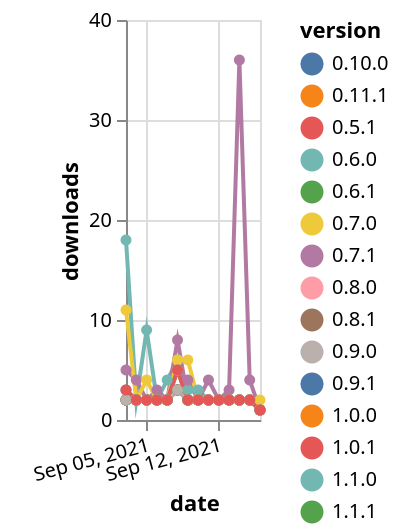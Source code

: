 {"$schema": "https://vega.github.io/schema/vega-lite/v5.json", "description": "A simple bar chart with embedded data.", "data": {"values": [{"date": "2021-09-03", "total": 1766, "delta": 18, "version": "1.1.0"}, {"date": "2021-09-04", "total": 1768, "delta": 2, "version": "1.1.0"}, {"date": "2021-09-05", "total": 1777, "delta": 9, "version": "1.1.0"}, {"date": "2021-09-06", "total": 1779, "delta": 2, "version": "1.1.0"}, {"date": "2021-09-07", "total": 1783, "delta": 4, "version": "1.1.0"}, {"date": "2021-09-08", "total": 1789, "delta": 6, "version": "1.1.0"}, {"date": "2021-09-09", "total": 1792, "delta": 3, "version": "1.1.0"}, {"date": "2021-09-10", "total": 1795, "delta": 3, "version": "1.1.0"}, {"date": "2021-09-11", "total": 1797, "delta": 2, "version": "1.1.0"}, {"date": "2021-09-12", "total": 1799, "delta": 2, "version": "1.1.0"}, {"date": "2021-09-13", "total": 1801, "delta": 2, "version": "1.1.0"}, {"date": "2021-09-14", "total": 1803, "delta": 2, "version": "1.1.0"}, {"date": "2021-09-15", "total": 1805, "delta": 2, "version": "1.1.0"}, {"date": "2021-09-16", "total": 1806, "delta": 1, "version": "1.1.0"}, {"date": "2021-09-03", "total": 3711, "delta": 5, "version": "1.3.0"}, {"date": "2021-09-04", "total": 3715, "delta": 4, "version": "1.3.0"}, {"date": "2021-09-05", "total": 3717, "delta": 2, "version": "1.3.0"}, {"date": "2021-09-06", "total": 3720, "delta": 3, "version": "1.3.0"}, {"date": "2021-09-07", "total": 3722, "delta": 2, "version": "1.3.0"}, {"date": "2021-09-08", "total": 3725, "delta": 3, "version": "1.3.0"}, {"date": "2021-09-09", "total": 3729, "delta": 4, "version": "1.3.0"}, {"date": "2021-09-10", "total": 3731, "delta": 2, "version": "1.3.0"}, {"date": "2021-09-11", "total": 3735, "delta": 4, "version": "1.3.0"}, {"date": "2021-09-12", "total": 3737, "delta": 2, "version": "1.3.0"}, {"date": "2021-09-13", "total": 3740, "delta": 3, "version": "1.3.0"}, {"date": "2021-09-14", "total": 3776, "delta": 36, "version": "1.3.0"}, {"date": "2021-09-15", "total": 3780, "delta": 4, "version": "1.3.0"}, {"date": "2021-09-16", "total": 3781, "delta": 1, "version": "1.3.0"}, {"date": "2021-09-03", "total": 1756, "delta": 2, "version": "1.0.1"}, {"date": "2021-09-04", "total": 1758, "delta": 2, "version": "1.0.1"}, {"date": "2021-09-05", "total": 1760, "delta": 2, "version": "1.0.1"}, {"date": "2021-09-06", "total": 1762, "delta": 2, "version": "1.0.1"}, {"date": "2021-09-07", "total": 1764, "delta": 2, "version": "1.0.1"}, {"date": "2021-09-08", "total": 1767, "delta": 3, "version": "1.0.1"}, {"date": "2021-09-09", "total": 1769, "delta": 2, "version": "1.0.1"}, {"date": "2021-09-10", "total": 1771, "delta": 2, "version": "1.0.1"}, {"date": "2021-09-11", "total": 1773, "delta": 2, "version": "1.0.1"}, {"date": "2021-09-12", "total": 1775, "delta": 2, "version": "1.0.1"}, {"date": "2021-09-13", "total": 1777, "delta": 2, "version": "1.0.1"}, {"date": "2021-09-14", "total": 1779, "delta": 2, "version": "1.0.1"}, {"date": "2021-09-15", "total": 1781, "delta": 2, "version": "1.0.1"}, {"date": "2021-09-16", "total": 1782, "delta": 1, "version": "1.0.1"}, {"date": "2021-09-03", "total": 1921, "delta": 2, "version": "1.0.0"}, {"date": "2021-09-04", "total": 1923, "delta": 2, "version": "1.0.0"}, {"date": "2021-09-05", "total": 1925, "delta": 2, "version": "1.0.0"}, {"date": "2021-09-06", "total": 1927, "delta": 2, "version": "1.0.0"}, {"date": "2021-09-07", "total": 1929, "delta": 2, "version": "1.0.0"}, {"date": "2021-09-08", "total": 1932, "delta": 3, "version": "1.0.0"}, {"date": "2021-09-09", "total": 1934, "delta": 2, "version": "1.0.0"}, {"date": "2021-09-10", "total": 1936, "delta": 2, "version": "1.0.0"}, {"date": "2021-09-11", "total": 1938, "delta": 2, "version": "1.0.0"}, {"date": "2021-09-12", "total": 1940, "delta": 2, "version": "1.0.0"}, {"date": "2021-09-13", "total": 1942, "delta": 2, "version": "1.0.0"}, {"date": "2021-09-14", "total": 1944, "delta": 2, "version": "1.0.0"}, {"date": "2021-09-15", "total": 1946, "delta": 2, "version": "1.0.0"}, {"date": "2021-09-16", "total": 1947, "delta": 1, "version": "1.0.0"}, {"date": "2021-09-03", "total": 2698, "delta": 2, "version": "0.7.0"}, {"date": "2021-09-04", "total": 2700, "delta": 2, "version": "0.7.0"}, {"date": "2021-09-05", "total": 2702, "delta": 2, "version": "0.7.0"}, {"date": "2021-09-06", "total": 2704, "delta": 2, "version": "0.7.0"}, {"date": "2021-09-07", "total": 2706, "delta": 2, "version": "0.7.0"}, {"date": "2021-09-08", "total": 2711, "delta": 5, "version": "0.7.0"}, {"date": "2021-09-09", "total": 2713, "delta": 2, "version": "0.7.0"}, {"date": "2021-09-10", "total": 2715, "delta": 2, "version": "0.7.0"}, {"date": "2021-09-11", "total": 2717, "delta": 2, "version": "0.7.0"}, {"date": "2021-09-12", "total": 2719, "delta": 2, "version": "0.7.0"}, {"date": "2021-09-13", "total": 2721, "delta": 2, "version": "0.7.0"}, {"date": "2021-09-14", "total": 2723, "delta": 2, "version": "0.7.0"}, {"date": "2021-09-15", "total": 2725, "delta": 2, "version": "0.7.0"}, {"date": "2021-09-16", "total": 2726, "delta": 1, "version": "0.7.0"}, {"date": "2021-09-03", "total": 2696, "delta": 2, "version": "0.8.1"}, {"date": "2021-09-04", "total": 2698, "delta": 2, "version": "0.8.1"}, {"date": "2021-09-05", "total": 2700, "delta": 2, "version": "0.8.1"}, {"date": "2021-09-06", "total": 2702, "delta": 2, "version": "0.8.1"}, {"date": "2021-09-07", "total": 2704, "delta": 2, "version": "0.8.1"}, {"date": "2021-09-08", "total": 2709, "delta": 5, "version": "0.8.1"}, {"date": "2021-09-09", "total": 2711, "delta": 2, "version": "0.8.1"}, {"date": "2021-09-10", "total": 2713, "delta": 2, "version": "0.8.1"}, {"date": "2021-09-11", "total": 2715, "delta": 2, "version": "0.8.1"}, {"date": "2021-09-12", "total": 2717, "delta": 2, "version": "0.8.1"}, {"date": "2021-09-13", "total": 2719, "delta": 2, "version": "0.8.1"}, {"date": "2021-09-14", "total": 2721, "delta": 2, "version": "0.8.1"}, {"date": "2021-09-15", "total": 2723, "delta": 2, "version": "0.8.1"}, {"date": "2021-09-16", "total": 2724, "delta": 1, "version": "0.8.1"}, {"date": "2021-09-03", "total": 3443, "delta": 2, "version": "0.6.1"}, {"date": "2021-09-04", "total": 3445, "delta": 2, "version": "0.6.1"}, {"date": "2021-09-05", "total": 3447, "delta": 2, "version": "0.6.1"}, {"date": "2021-09-06", "total": 3449, "delta": 2, "version": "0.6.1"}, {"date": "2021-09-07", "total": 3451, "delta": 2, "version": "0.6.1"}, {"date": "2021-09-08", "total": 3456, "delta": 5, "version": "0.6.1"}, {"date": "2021-09-09", "total": 3458, "delta": 2, "version": "0.6.1"}, {"date": "2021-09-10", "total": 3460, "delta": 2, "version": "0.6.1"}, {"date": "2021-09-11", "total": 3462, "delta": 2, "version": "0.6.1"}, {"date": "2021-09-12", "total": 3464, "delta": 2, "version": "0.6.1"}, {"date": "2021-09-13", "total": 3466, "delta": 2, "version": "0.6.1"}, {"date": "2021-09-14", "total": 3468, "delta": 2, "version": "0.6.1"}, {"date": "2021-09-15", "total": 3470, "delta": 2, "version": "0.6.1"}, {"date": "2021-09-16", "total": 3471, "delta": 1, "version": "0.6.1"}, {"date": "2021-09-03", "total": 2233, "delta": 2, "version": "0.10.0"}, {"date": "2021-09-04", "total": 2235, "delta": 2, "version": "0.10.0"}, {"date": "2021-09-05", "total": 2237, "delta": 2, "version": "0.10.0"}, {"date": "2021-09-06", "total": 2239, "delta": 2, "version": "0.10.0"}, {"date": "2021-09-07", "total": 2241, "delta": 2, "version": "0.10.0"}, {"date": "2021-09-08", "total": 2244, "delta": 3, "version": "0.10.0"}, {"date": "2021-09-09", "total": 2246, "delta": 2, "version": "0.10.0"}, {"date": "2021-09-10", "total": 2248, "delta": 2, "version": "0.10.0"}, {"date": "2021-09-11", "total": 2250, "delta": 2, "version": "0.10.0"}, {"date": "2021-09-12", "total": 2252, "delta": 2, "version": "0.10.0"}, {"date": "2021-09-13", "total": 2254, "delta": 2, "version": "0.10.0"}, {"date": "2021-09-14", "total": 2256, "delta": 2, "version": "0.10.0"}, {"date": "2021-09-15", "total": 2258, "delta": 2, "version": "0.10.0"}, {"date": "2021-09-16", "total": 2259, "delta": 1, "version": "0.10.0"}, {"date": "2021-09-03", "total": 3285, "delta": 2, "version": "0.7.1"}, {"date": "2021-09-04", "total": 3287, "delta": 2, "version": "0.7.1"}, {"date": "2021-09-05", "total": 3289, "delta": 2, "version": "0.7.1"}, {"date": "2021-09-06", "total": 3291, "delta": 2, "version": "0.7.1"}, {"date": "2021-09-07", "total": 3293, "delta": 2, "version": "0.7.1"}, {"date": "2021-09-08", "total": 3301, "delta": 8, "version": "0.7.1"}, {"date": "2021-09-09", "total": 3303, "delta": 2, "version": "0.7.1"}, {"date": "2021-09-10", "total": 3305, "delta": 2, "version": "0.7.1"}, {"date": "2021-09-11", "total": 3307, "delta": 2, "version": "0.7.1"}, {"date": "2021-09-12", "total": 3309, "delta": 2, "version": "0.7.1"}, {"date": "2021-09-13", "total": 3311, "delta": 2, "version": "0.7.1"}, {"date": "2021-09-14", "total": 3313, "delta": 2, "version": "0.7.1"}, {"date": "2021-09-15", "total": 3315, "delta": 2, "version": "0.7.1"}, {"date": "2021-09-16", "total": 3316, "delta": 1, "version": "0.7.1"}, {"date": "2021-09-03", "total": 2319, "delta": 3, "version": "0.9.1"}, {"date": "2021-09-04", "total": 2321, "delta": 2, "version": "0.9.1"}, {"date": "2021-09-05", "total": 2323, "delta": 2, "version": "0.9.1"}, {"date": "2021-09-06", "total": 2325, "delta": 2, "version": "0.9.1"}, {"date": "2021-09-07", "total": 2327, "delta": 2, "version": "0.9.1"}, {"date": "2021-09-08", "total": 2330, "delta": 3, "version": "0.9.1"}, {"date": "2021-09-09", "total": 2332, "delta": 2, "version": "0.9.1"}, {"date": "2021-09-10", "total": 2334, "delta": 2, "version": "0.9.1"}, {"date": "2021-09-11", "total": 2336, "delta": 2, "version": "0.9.1"}, {"date": "2021-09-12", "total": 2338, "delta": 2, "version": "0.9.1"}, {"date": "2021-09-13", "total": 2340, "delta": 2, "version": "0.9.1"}, {"date": "2021-09-14", "total": 2342, "delta": 2, "version": "0.9.1"}, {"date": "2021-09-15", "total": 2344, "delta": 2, "version": "0.9.1"}, {"date": "2021-09-16", "total": 2345, "delta": 1, "version": "0.9.1"}, {"date": "2021-09-03", "total": 2655, "delta": 2, "version": "0.8.0"}, {"date": "2021-09-04", "total": 2657, "delta": 2, "version": "0.8.0"}, {"date": "2021-09-05", "total": 2659, "delta": 2, "version": "0.8.0"}, {"date": "2021-09-06", "total": 2661, "delta": 2, "version": "0.8.0"}, {"date": "2021-09-07", "total": 2663, "delta": 2, "version": "0.8.0"}, {"date": "2021-09-08", "total": 2668, "delta": 5, "version": "0.8.0"}, {"date": "2021-09-09", "total": 2670, "delta": 2, "version": "0.8.0"}, {"date": "2021-09-10", "total": 2672, "delta": 2, "version": "0.8.0"}, {"date": "2021-09-11", "total": 2674, "delta": 2, "version": "0.8.0"}, {"date": "2021-09-12", "total": 2676, "delta": 2, "version": "0.8.0"}, {"date": "2021-09-13", "total": 2678, "delta": 2, "version": "0.8.0"}, {"date": "2021-09-14", "total": 2680, "delta": 2, "version": "0.8.0"}, {"date": "2021-09-15", "total": 2682, "delta": 2, "version": "0.8.0"}, {"date": "2021-09-16", "total": 2683, "delta": 1, "version": "0.8.0"}, {"date": "2021-09-03", "total": 1391, "delta": 11, "version": "1.2.0"}, {"date": "2021-09-04", "total": 1393, "delta": 2, "version": "1.2.0"}, {"date": "2021-09-05", "total": 1397, "delta": 4, "version": "1.2.0"}, {"date": "2021-09-06", "total": 1399, "delta": 2, "version": "1.2.0"}, {"date": "2021-09-07", "total": 1401, "delta": 2, "version": "1.2.0"}, {"date": "2021-09-08", "total": 1407, "delta": 6, "version": "1.2.0"}, {"date": "2021-09-09", "total": 1413, "delta": 6, "version": "1.2.0"}, {"date": "2021-09-10", "total": 1415, "delta": 2, "version": "1.2.0"}, {"date": "2021-09-11", "total": 1417, "delta": 2, "version": "1.2.0"}, {"date": "2021-09-12", "total": 1419, "delta": 2, "version": "1.2.0"}, {"date": "2021-09-13", "total": 1421, "delta": 2, "version": "1.2.0"}, {"date": "2021-09-14", "total": 1423, "delta": 2, "version": "1.2.0"}, {"date": "2021-09-15", "total": 1425, "delta": 2, "version": "1.2.0"}, {"date": "2021-09-16", "total": 1427, "delta": 2, "version": "1.2.0"}, {"date": "2021-09-03", "total": 1956, "delta": 2, "version": "0.11.1"}, {"date": "2021-09-04", "total": 1958, "delta": 2, "version": "0.11.1"}, {"date": "2021-09-05", "total": 1960, "delta": 2, "version": "0.11.1"}, {"date": "2021-09-06", "total": 1962, "delta": 2, "version": "0.11.1"}, {"date": "2021-09-07", "total": 1964, "delta": 2, "version": "0.11.1"}, {"date": "2021-09-08", "total": 1967, "delta": 3, "version": "0.11.1"}, {"date": "2021-09-09", "total": 1969, "delta": 2, "version": "0.11.1"}, {"date": "2021-09-10", "total": 1971, "delta": 2, "version": "0.11.1"}, {"date": "2021-09-11", "total": 1973, "delta": 2, "version": "0.11.1"}, {"date": "2021-09-12", "total": 1975, "delta": 2, "version": "0.11.1"}, {"date": "2021-09-13", "total": 1977, "delta": 2, "version": "0.11.1"}, {"date": "2021-09-14", "total": 1979, "delta": 2, "version": "0.11.1"}, {"date": "2021-09-15", "total": 1981, "delta": 2, "version": "0.11.1"}, {"date": "2021-09-16", "total": 1982, "delta": 1, "version": "0.11.1"}, {"date": "2021-09-03", "total": 3444, "delta": 2, "version": "0.6.0"}, {"date": "2021-09-04", "total": 3446, "delta": 2, "version": "0.6.0"}, {"date": "2021-09-05", "total": 3448, "delta": 2, "version": "0.6.0"}, {"date": "2021-09-06", "total": 3450, "delta": 2, "version": "0.6.0"}, {"date": "2021-09-07", "total": 3452, "delta": 2, "version": "0.6.0"}, {"date": "2021-09-08", "total": 3457, "delta": 5, "version": "0.6.0"}, {"date": "2021-09-09", "total": 3459, "delta": 2, "version": "0.6.0"}, {"date": "2021-09-10", "total": 3461, "delta": 2, "version": "0.6.0"}, {"date": "2021-09-11", "total": 3463, "delta": 2, "version": "0.6.0"}, {"date": "2021-09-12", "total": 3465, "delta": 2, "version": "0.6.0"}, {"date": "2021-09-13", "total": 3467, "delta": 2, "version": "0.6.0"}, {"date": "2021-09-14", "total": 3469, "delta": 2, "version": "0.6.0"}, {"date": "2021-09-15", "total": 3471, "delta": 2, "version": "0.6.0"}, {"date": "2021-09-16", "total": 3472, "delta": 1, "version": "0.6.0"}, {"date": "2021-09-03", "total": 1063, "delta": 2, "version": "1.1.1"}, {"date": "2021-09-04", "total": 1065, "delta": 2, "version": "1.1.1"}, {"date": "2021-09-05", "total": 1067, "delta": 2, "version": "1.1.1"}, {"date": "2021-09-06", "total": 1069, "delta": 2, "version": "1.1.1"}, {"date": "2021-09-07", "total": 1071, "delta": 2, "version": "1.1.1"}, {"date": "2021-09-08", "total": 1074, "delta": 3, "version": "1.1.1"}, {"date": "2021-09-09", "total": 1076, "delta": 2, "version": "1.1.1"}, {"date": "2021-09-10", "total": 1078, "delta": 2, "version": "1.1.1"}, {"date": "2021-09-11", "total": 1080, "delta": 2, "version": "1.1.1"}, {"date": "2021-09-12", "total": 1082, "delta": 2, "version": "1.1.1"}, {"date": "2021-09-13", "total": 1084, "delta": 2, "version": "1.1.1"}, {"date": "2021-09-14", "total": 1086, "delta": 2, "version": "1.1.1"}, {"date": "2021-09-15", "total": 1088, "delta": 2, "version": "1.1.1"}, {"date": "2021-09-16", "total": 1089, "delta": 1, "version": "1.1.1"}, {"date": "2021-09-03", "total": 2291, "delta": 2, "version": "0.9.0"}, {"date": "2021-09-04", "total": 2293, "delta": 2, "version": "0.9.0"}, {"date": "2021-09-05", "total": 2295, "delta": 2, "version": "0.9.0"}, {"date": "2021-09-06", "total": 2297, "delta": 2, "version": "0.9.0"}, {"date": "2021-09-07", "total": 2299, "delta": 2, "version": "0.9.0"}, {"date": "2021-09-08", "total": 2302, "delta": 3, "version": "0.9.0"}, {"date": "2021-09-09", "total": 2304, "delta": 2, "version": "0.9.0"}, {"date": "2021-09-10", "total": 2306, "delta": 2, "version": "0.9.0"}, {"date": "2021-09-11", "total": 2308, "delta": 2, "version": "0.9.0"}, {"date": "2021-09-12", "total": 2310, "delta": 2, "version": "0.9.0"}, {"date": "2021-09-13", "total": 2312, "delta": 2, "version": "0.9.0"}, {"date": "2021-09-14", "total": 2314, "delta": 2, "version": "0.9.0"}, {"date": "2021-09-15", "total": 2316, "delta": 2, "version": "0.9.0"}, {"date": "2021-09-16", "total": 2317, "delta": 1, "version": "0.9.0"}, {"date": "2021-09-03", "total": 3497, "delta": 3, "version": "0.5.1"}, {"date": "2021-09-04", "total": 3499, "delta": 2, "version": "0.5.1"}, {"date": "2021-09-05", "total": 3501, "delta": 2, "version": "0.5.1"}, {"date": "2021-09-06", "total": 3503, "delta": 2, "version": "0.5.1"}, {"date": "2021-09-07", "total": 3505, "delta": 2, "version": "0.5.1"}, {"date": "2021-09-08", "total": 3510, "delta": 5, "version": "0.5.1"}, {"date": "2021-09-09", "total": 3512, "delta": 2, "version": "0.5.1"}, {"date": "2021-09-10", "total": 3514, "delta": 2, "version": "0.5.1"}, {"date": "2021-09-11", "total": 3516, "delta": 2, "version": "0.5.1"}, {"date": "2021-09-12", "total": 3518, "delta": 2, "version": "0.5.1"}, {"date": "2021-09-13", "total": 3520, "delta": 2, "version": "0.5.1"}, {"date": "2021-09-14", "total": 3522, "delta": 2, "version": "0.5.1"}, {"date": "2021-09-15", "total": 3524, "delta": 2, "version": "0.5.1"}, {"date": "2021-09-16", "total": 3525, "delta": 1, "version": "0.5.1"}]}, "width": "container", "mark": {"type": "line", "point": {"filled": true}}, "encoding": {"x": {"field": "date", "type": "temporal", "timeUnit": "yearmonthdate", "title": "date", "axis": {"labelAngle": -15}}, "y": {"field": "delta", "type": "quantitative", "title": "downloads"}, "color": {"field": "version", "type": "nominal"}, "tooltip": {"field": "delta"}}}